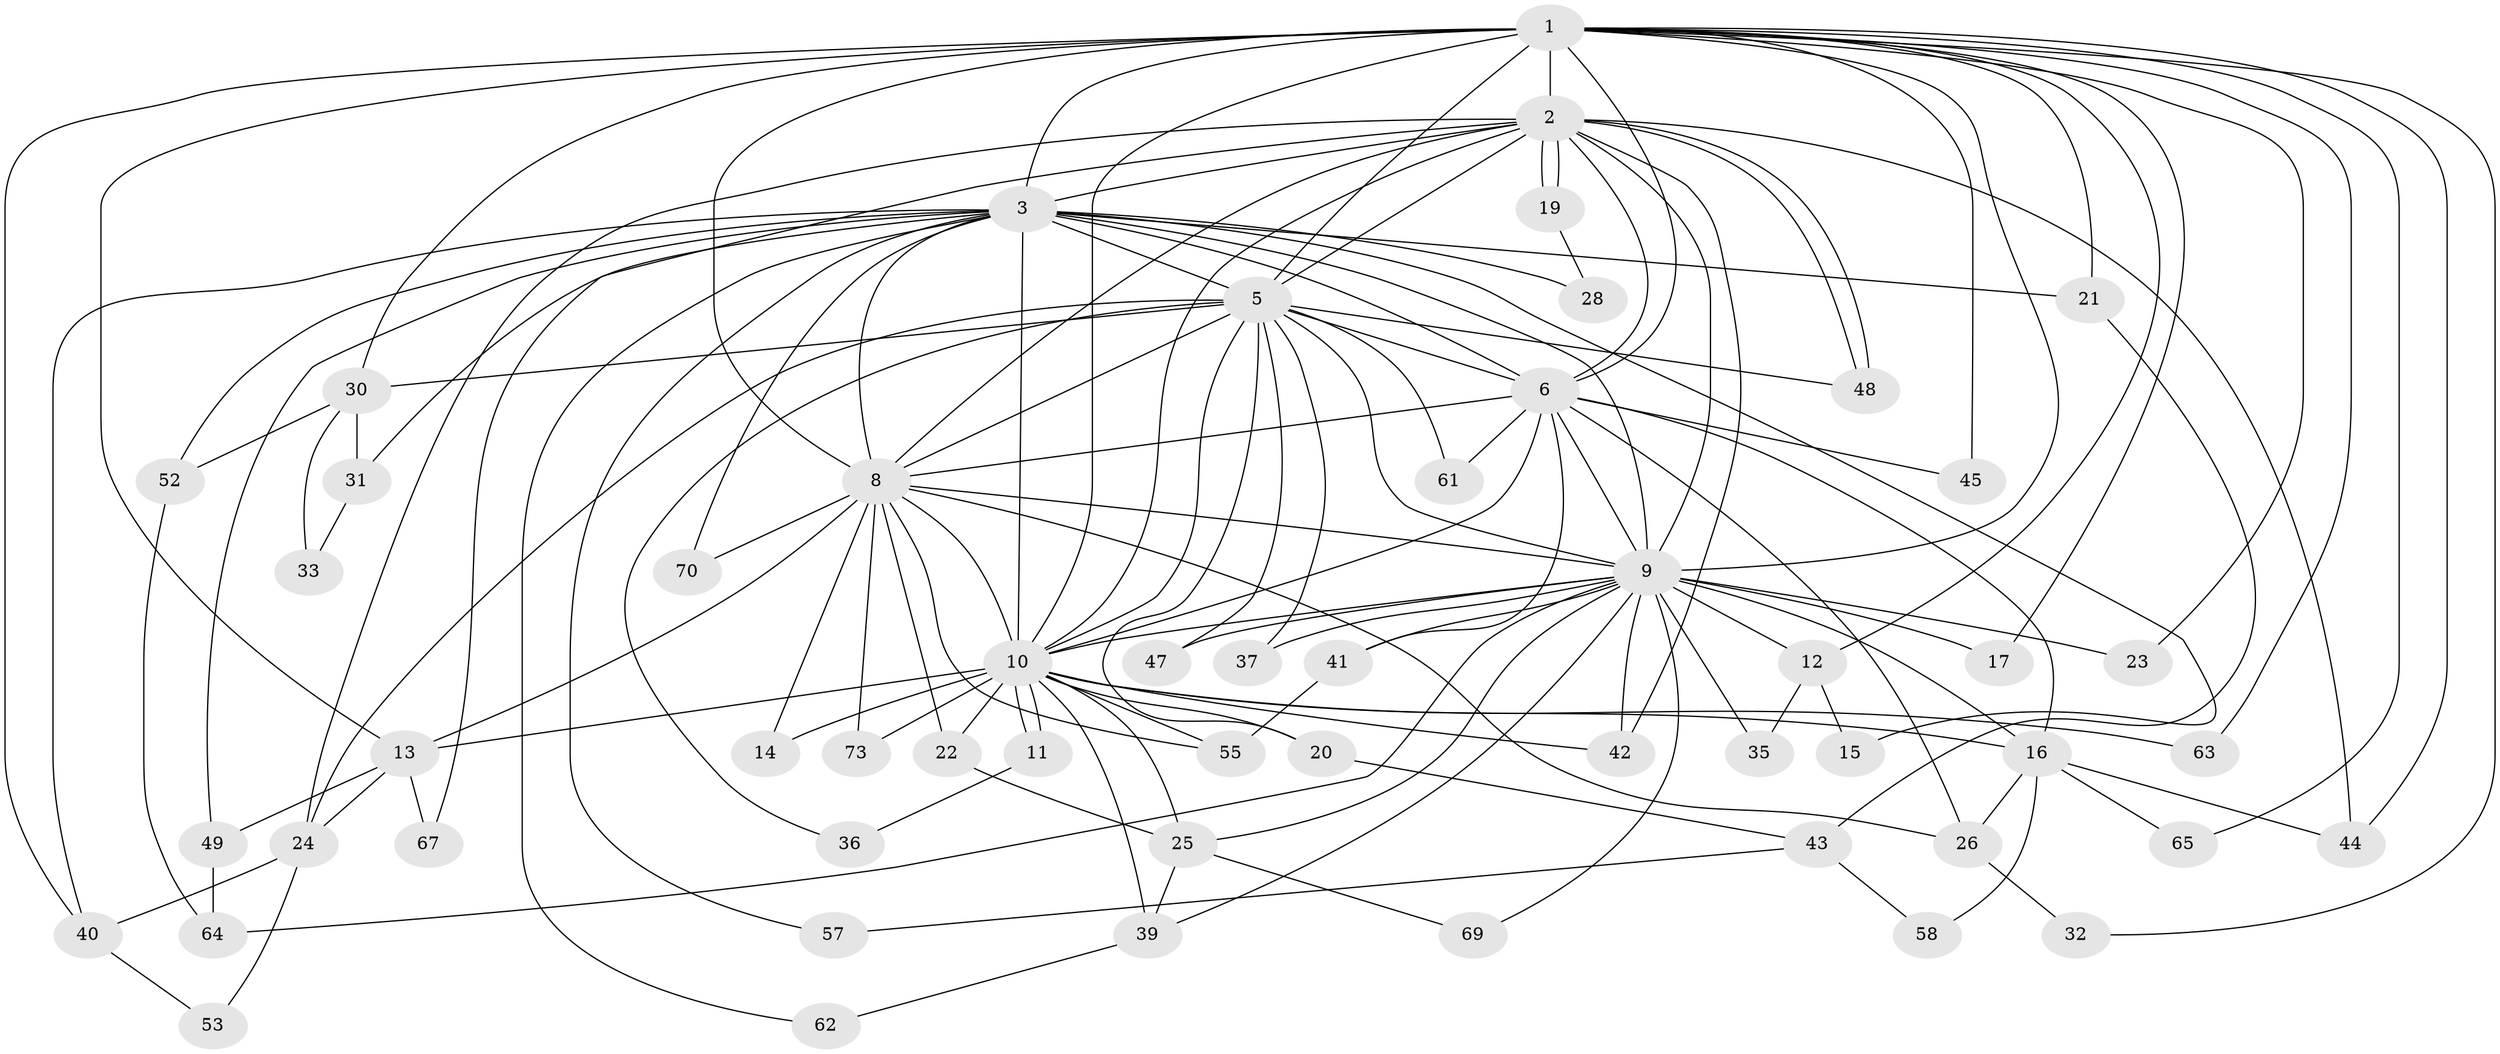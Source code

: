 // Generated by graph-tools (version 1.1) at 2025/51/02/27/25 19:51:42]
// undirected, 55 vertices, 134 edges
graph export_dot {
graph [start="1"]
  node [color=gray90,style=filled];
  1 [super="+4"];
  2 [super="+59"];
  3 [super="+7"];
  5 [super="+18"];
  6 [super="+29"];
  8;
  9 [super="+34"];
  10 [super="+60"];
  11;
  12;
  13 [super="+46"];
  14;
  15;
  16 [super="+54"];
  17;
  19;
  20;
  21;
  22;
  23;
  24 [super="+38"];
  25 [super="+66"];
  26 [super="+27"];
  28;
  30 [super="+72"];
  31;
  32;
  33;
  35;
  36;
  37;
  39 [super="+56"];
  40 [super="+50"];
  41;
  42;
  43;
  44 [super="+71"];
  45;
  47;
  48 [super="+51"];
  49;
  52;
  53;
  55 [super="+74"];
  57;
  58;
  61;
  62;
  63;
  64 [super="+68"];
  65;
  67;
  69;
  70;
  73;
  1 -- 2 [weight=2];
  1 -- 3 [weight=4];
  1 -- 5 [weight=2];
  1 -- 6 [weight=2];
  1 -- 8 [weight=2];
  1 -- 9 [weight=3];
  1 -- 10 [weight=2];
  1 -- 13;
  1 -- 17;
  1 -- 21;
  1 -- 30 [weight=2];
  1 -- 32;
  1 -- 65;
  1 -- 12;
  1 -- 45;
  1 -- 23;
  1 -- 63;
  1 -- 40;
  1 -- 44;
  2 -- 3 [weight=2];
  2 -- 5;
  2 -- 6;
  2 -- 8;
  2 -- 9;
  2 -- 10;
  2 -- 19;
  2 -- 19;
  2 -- 24;
  2 -- 44;
  2 -- 48;
  2 -- 48;
  2 -- 67;
  2 -- 42;
  3 -- 5 [weight=2];
  3 -- 6 [weight=2];
  3 -- 8 [weight=2];
  3 -- 9 [weight=2];
  3 -- 10 [weight=2];
  3 -- 21;
  3 -- 28;
  3 -- 31;
  3 -- 40;
  3 -- 49;
  3 -- 57;
  3 -- 62;
  3 -- 70;
  3 -- 15;
  3 -- 52;
  5 -- 6 [weight=2];
  5 -- 8;
  5 -- 9;
  5 -- 10;
  5 -- 20;
  5 -- 36;
  5 -- 37;
  5 -- 47;
  5 -- 61;
  5 -- 30;
  5 -- 24;
  5 -- 48;
  6 -- 8;
  6 -- 9;
  6 -- 10;
  6 -- 16;
  6 -- 41;
  6 -- 45;
  6 -- 61;
  6 -- 26;
  8 -- 9;
  8 -- 10;
  8 -- 14;
  8 -- 22;
  8 -- 26;
  8 -- 70;
  8 -- 73;
  8 -- 13;
  8 -- 55;
  9 -- 10;
  9 -- 12;
  9 -- 17;
  9 -- 23;
  9 -- 25;
  9 -- 35;
  9 -- 39;
  9 -- 41;
  9 -- 42;
  9 -- 47;
  9 -- 64;
  9 -- 69;
  9 -- 37;
  9 -- 16;
  10 -- 11;
  10 -- 11;
  10 -- 13;
  10 -- 14;
  10 -- 16;
  10 -- 20;
  10 -- 22;
  10 -- 25;
  10 -- 42 [weight=2];
  10 -- 55;
  10 -- 63;
  10 -- 73;
  10 -- 39;
  11 -- 36;
  12 -- 15;
  12 -- 35;
  13 -- 24;
  13 -- 49;
  13 -- 67;
  16 -- 26;
  16 -- 44;
  16 -- 58;
  16 -- 65;
  19 -- 28;
  20 -- 43;
  21 -- 43;
  22 -- 25;
  24 -- 40;
  24 -- 53;
  25 -- 39;
  25 -- 69;
  26 -- 32;
  30 -- 31;
  30 -- 33;
  30 -- 52;
  31 -- 33;
  39 -- 62;
  40 -- 53;
  41 -- 55;
  43 -- 57;
  43 -- 58;
  49 -- 64;
  52 -- 64;
}
